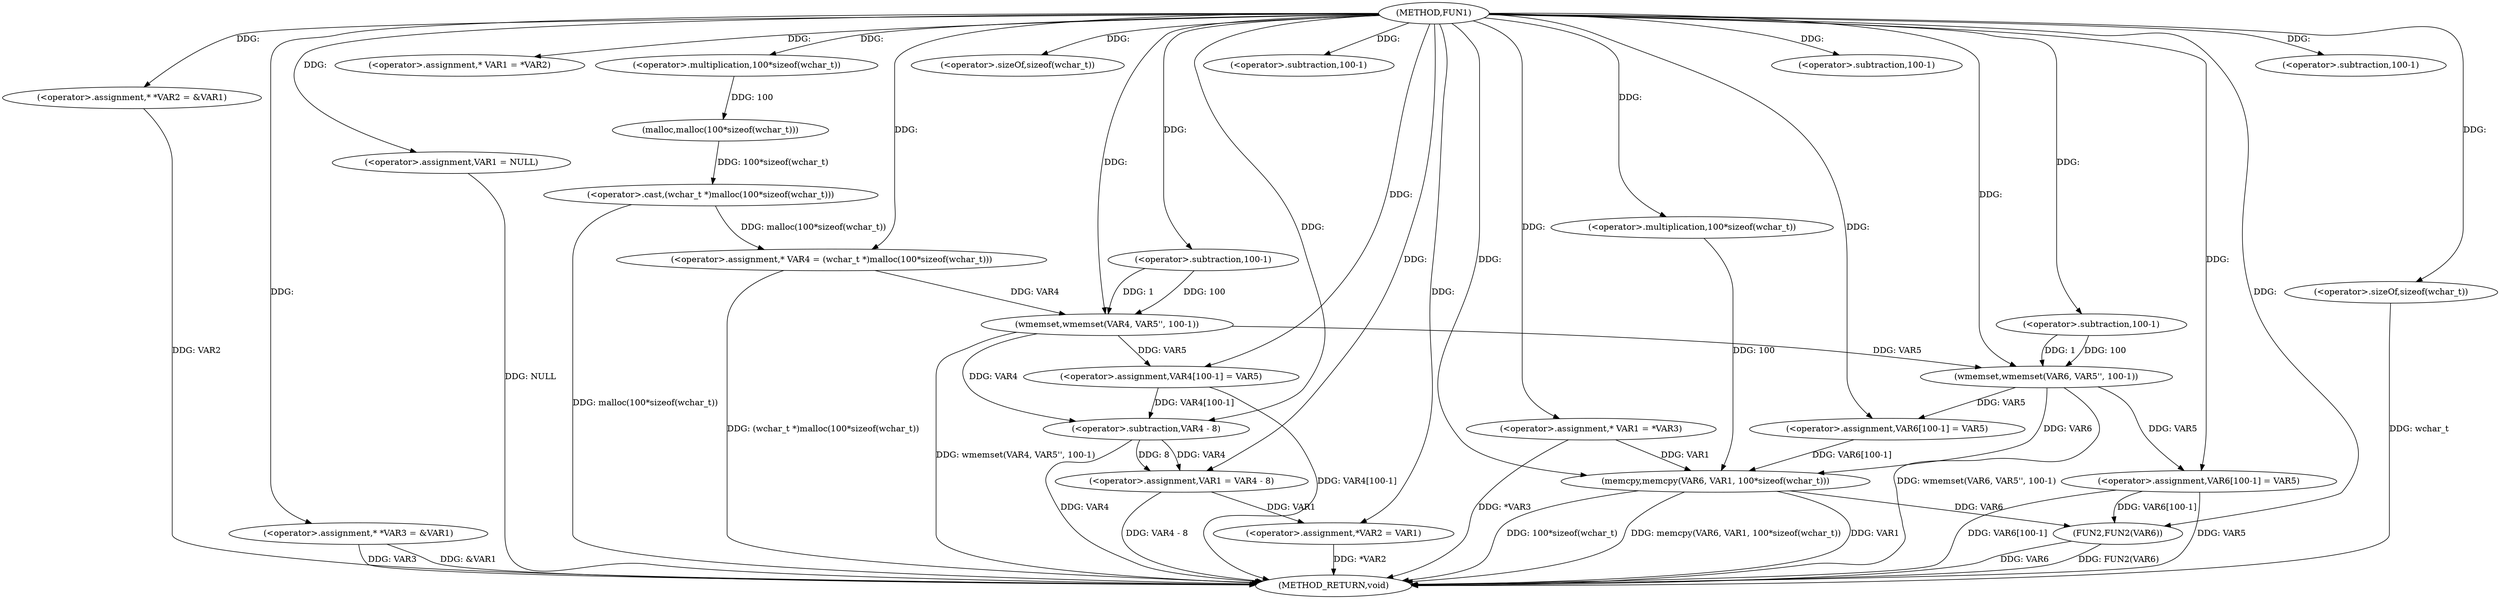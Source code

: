 digraph FUN1 {  
"1000100" [label = "(METHOD,FUN1)" ]
"1000192" [label = "(METHOD_RETURN,void)" ]
"1000104" [label = "(<operator>.assignment,* *VAR2 = &VAR1)" ]
"1000109" [label = "(<operator>.assignment,* *VAR3 = &VAR1)" ]
"1000113" [label = "(<operator>.assignment,VAR1 = NULL)" ]
"1000118" [label = "(<operator>.assignment,* VAR1 = *VAR2)" ]
"1000124" [label = "(<operator>.assignment,* VAR4 = (wchar_t *)malloc(100*sizeof(wchar_t)))" ]
"1000126" [label = "(<operator>.cast,(wchar_t *)malloc(100*sizeof(wchar_t)))" ]
"1000128" [label = "(malloc,malloc(100*sizeof(wchar_t)))" ]
"1000129" [label = "(<operator>.multiplication,100*sizeof(wchar_t))" ]
"1000131" [label = "(<operator>.sizeOf,sizeof(wchar_t))" ]
"1000133" [label = "(wmemset,wmemset(VAR4, VAR5'', 100-1))" ]
"1000136" [label = "(<operator>.subtraction,100-1)" ]
"1000139" [label = "(<operator>.assignment,VAR4[100-1] = VAR5)" ]
"1000142" [label = "(<operator>.subtraction,100-1)" ]
"1000146" [label = "(<operator>.assignment,VAR1 = VAR4 - 8)" ]
"1000148" [label = "(<operator>.subtraction,VAR4 - 8)" ]
"1000151" [label = "(<operator>.assignment,*VAR2 = VAR1)" ]
"1000157" [label = "(<operator>.assignment,* VAR1 = *VAR3)" ]
"1000163" [label = "(wmemset,wmemset(VAR6, VAR5'', 100-1))" ]
"1000166" [label = "(<operator>.subtraction,100-1)" ]
"1000169" [label = "(<operator>.assignment,VAR6[100-1] = VAR5)" ]
"1000172" [label = "(<operator>.subtraction,100-1)" ]
"1000176" [label = "(memcpy,memcpy(VAR6, VAR1, 100*sizeof(wchar_t)))" ]
"1000179" [label = "(<operator>.multiplication,100*sizeof(wchar_t))" ]
"1000181" [label = "(<operator>.sizeOf,sizeof(wchar_t))" ]
"1000183" [label = "(<operator>.assignment,VAR6[100-1] = VAR5)" ]
"1000186" [label = "(<operator>.subtraction,100-1)" ]
"1000190" [label = "(FUN2,FUN2(VAR6))" ]
  "1000190" -> "1000192"  [ label = "DDG: FUN2(VAR6)"] 
  "1000104" -> "1000192"  [ label = "DDG: VAR2"] 
  "1000183" -> "1000192"  [ label = "DDG: VAR5"] 
  "1000133" -> "1000192"  [ label = "DDG: wmemset(VAR4, VAR5'', 100-1)"] 
  "1000126" -> "1000192"  [ label = "DDG: malloc(100*sizeof(wchar_t))"] 
  "1000181" -> "1000192"  [ label = "DDG: wchar_t"] 
  "1000176" -> "1000192"  [ label = "DDG: VAR1"] 
  "1000157" -> "1000192"  [ label = "DDG: *VAR3"] 
  "1000124" -> "1000192"  [ label = "DDG: (wchar_t *)malloc(100*sizeof(wchar_t))"] 
  "1000176" -> "1000192"  [ label = "DDG: 100*sizeof(wchar_t)"] 
  "1000139" -> "1000192"  [ label = "DDG: VAR4[100-1]"] 
  "1000183" -> "1000192"  [ label = "DDG: VAR6[100-1]"] 
  "1000151" -> "1000192"  [ label = "DDG: *VAR2"] 
  "1000190" -> "1000192"  [ label = "DDG: VAR6"] 
  "1000113" -> "1000192"  [ label = "DDG: NULL"] 
  "1000148" -> "1000192"  [ label = "DDG: VAR4"] 
  "1000146" -> "1000192"  [ label = "DDG: VAR4 - 8"] 
  "1000176" -> "1000192"  [ label = "DDG: memcpy(VAR6, VAR1, 100*sizeof(wchar_t))"] 
  "1000109" -> "1000192"  [ label = "DDG: VAR3"] 
  "1000163" -> "1000192"  [ label = "DDG: wmemset(VAR6, VAR5'', 100-1)"] 
  "1000109" -> "1000192"  [ label = "DDG: &VAR1"] 
  "1000100" -> "1000104"  [ label = "DDG: "] 
  "1000100" -> "1000109"  [ label = "DDG: "] 
  "1000100" -> "1000113"  [ label = "DDG: "] 
  "1000100" -> "1000118"  [ label = "DDG: "] 
  "1000126" -> "1000124"  [ label = "DDG: malloc(100*sizeof(wchar_t))"] 
  "1000100" -> "1000124"  [ label = "DDG: "] 
  "1000128" -> "1000126"  [ label = "DDG: 100*sizeof(wchar_t)"] 
  "1000129" -> "1000128"  [ label = "DDG: 100"] 
  "1000100" -> "1000129"  [ label = "DDG: "] 
  "1000100" -> "1000131"  [ label = "DDG: "] 
  "1000124" -> "1000133"  [ label = "DDG: VAR4"] 
  "1000100" -> "1000133"  [ label = "DDG: "] 
  "1000136" -> "1000133"  [ label = "DDG: 100"] 
  "1000136" -> "1000133"  [ label = "DDG: 1"] 
  "1000100" -> "1000136"  [ label = "DDG: "] 
  "1000133" -> "1000139"  [ label = "DDG: VAR5"] 
  "1000100" -> "1000139"  [ label = "DDG: "] 
  "1000100" -> "1000142"  [ label = "DDG: "] 
  "1000148" -> "1000146"  [ label = "DDG: VAR4"] 
  "1000148" -> "1000146"  [ label = "DDG: 8"] 
  "1000100" -> "1000146"  [ label = "DDG: "] 
  "1000139" -> "1000148"  [ label = "DDG: VAR4[100-1]"] 
  "1000133" -> "1000148"  [ label = "DDG: VAR4"] 
  "1000100" -> "1000148"  [ label = "DDG: "] 
  "1000146" -> "1000151"  [ label = "DDG: VAR1"] 
  "1000100" -> "1000151"  [ label = "DDG: "] 
  "1000100" -> "1000157"  [ label = "DDG: "] 
  "1000100" -> "1000163"  [ label = "DDG: "] 
  "1000133" -> "1000163"  [ label = "DDG: VAR5"] 
  "1000166" -> "1000163"  [ label = "DDG: 100"] 
  "1000166" -> "1000163"  [ label = "DDG: 1"] 
  "1000100" -> "1000166"  [ label = "DDG: "] 
  "1000163" -> "1000169"  [ label = "DDG: VAR5"] 
  "1000100" -> "1000169"  [ label = "DDG: "] 
  "1000100" -> "1000172"  [ label = "DDG: "] 
  "1000163" -> "1000176"  [ label = "DDG: VAR6"] 
  "1000169" -> "1000176"  [ label = "DDG: VAR6[100-1]"] 
  "1000100" -> "1000176"  [ label = "DDG: "] 
  "1000157" -> "1000176"  [ label = "DDG: VAR1"] 
  "1000179" -> "1000176"  [ label = "DDG: 100"] 
  "1000100" -> "1000179"  [ label = "DDG: "] 
  "1000100" -> "1000181"  [ label = "DDG: "] 
  "1000100" -> "1000183"  [ label = "DDG: "] 
  "1000163" -> "1000183"  [ label = "DDG: VAR5"] 
  "1000100" -> "1000186"  [ label = "DDG: "] 
  "1000183" -> "1000190"  [ label = "DDG: VAR6[100-1]"] 
  "1000176" -> "1000190"  [ label = "DDG: VAR6"] 
  "1000100" -> "1000190"  [ label = "DDG: "] 
}
